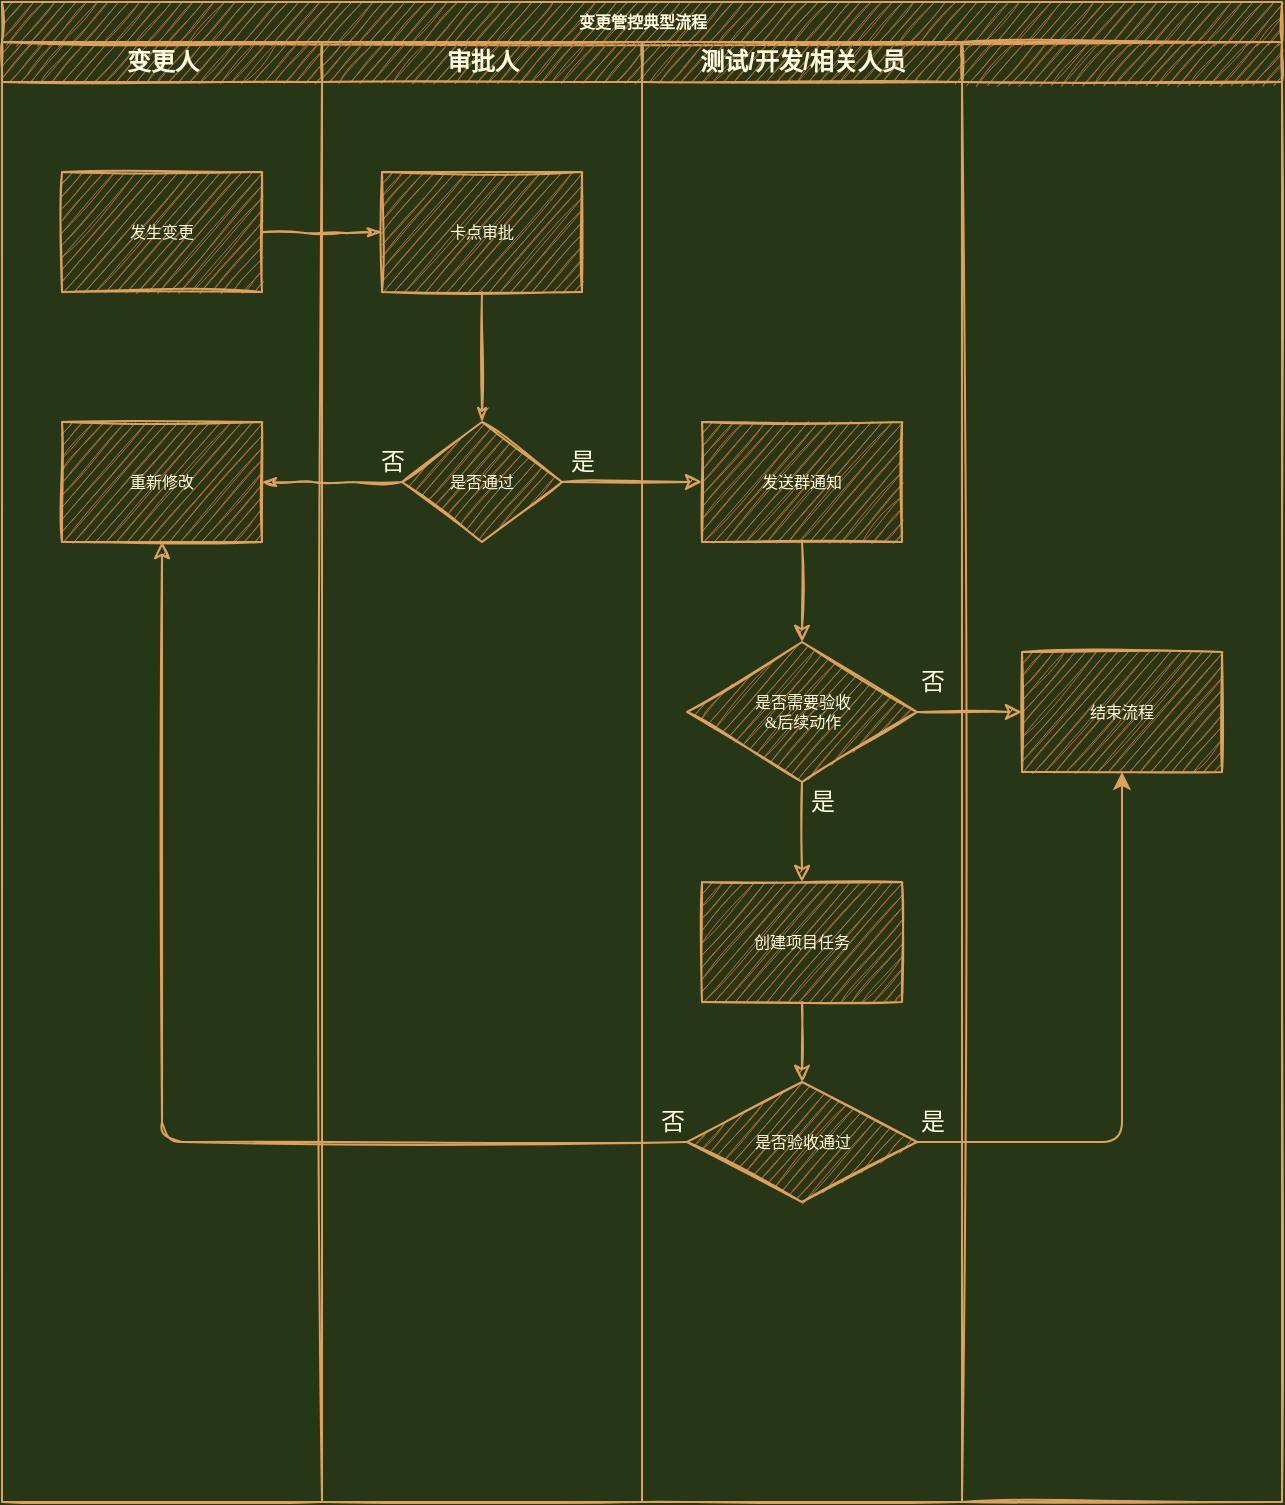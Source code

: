 <mxfile version="14.0.5" type="github">
  <diagram name="Page-1" id="74e2e168-ea6b-b213-b513-2b3c1d86103e">
    <mxGraphModel dx="895" dy="597" grid="1" gridSize="10" guides="1" tooltips="1" connect="1" arrows="1" fold="1" page="1" pageScale="1" pageWidth="1100" pageHeight="850" background="#283618" math="0" shadow="0">
      <root>
        <mxCell id="0" />
        <mxCell id="1" parent="0" />
        <mxCell id="77e6c97f196da883-1" value="变更管控典型流程" style="swimlane;html=1;childLayout=stackLayout;startSize=20;shadow=0;labelBackgroundColor=none;strokeWidth=1;fontFamily=Verdana;fontSize=8;align=center;sketch=1;fillColor=#BC6C25;strokeColor=#DDA15E;fontColor=#FEFAE0;" parent="1" vertex="1">
          <mxGeometry x="70" y="50" width="640" height="750" as="geometry" />
        </mxCell>
        <mxCell id="77e6c97f196da883-2" value="变更人" style="swimlane;html=1;startSize=20;sketch=1;fillColor=#BC6C25;strokeColor=#DDA15E;fontColor=#FEFAE0;" parent="77e6c97f196da883-1" vertex="1">
          <mxGeometry y="20" width="160" height="730" as="geometry" />
        </mxCell>
        <mxCell id="77e6c97f196da883-8" value="发生变更" style="whiteSpace=wrap;html=1;shadow=0;labelBackgroundColor=none;strokeWidth=1;fontFamily=Verdana;fontSize=8;align=center;sketch=1;fillColor=#BC6C25;strokeColor=#DDA15E;fontColor=#FEFAE0;" parent="77e6c97f196da883-2" vertex="1">
          <mxGeometry x="30" y="65" width="100" height="60" as="geometry" />
        </mxCell>
        <mxCell id="QgODK88XC17N-H7tmbe7-3" value="重新修改" style="whiteSpace=wrap;html=1;shadow=0;labelBackgroundColor=none;strokeWidth=1;fontFamily=Verdana;fontSize=8;align=center;sketch=1;fillColor=#BC6C25;strokeColor=#DDA15E;fontColor=#FEFAE0;" vertex="1" parent="77e6c97f196da883-2">
          <mxGeometry x="30" y="190" width="100" height="60" as="geometry" />
        </mxCell>
        <mxCell id="77e6c97f196da883-26" style="edgeStyle=orthogonalEdgeStyle;html=1;labelBackgroundColor=none;startArrow=none;startFill=0;startSize=5;endArrow=classicThin;endFill=1;endSize=5;jettySize=auto;orthogonalLoop=1;strokeWidth=1;fontFamily=Verdana;fontSize=8;sketch=1;strokeColor=#DDA15E;fontColor=#FEFAE0;" parent="77e6c97f196da883-1" target="77e6c97f196da883-11" edge="1">
          <mxGeometry relative="1" as="geometry">
            <mxPoint x="130" y="115" as="sourcePoint" />
          </mxGeometry>
        </mxCell>
        <mxCell id="77e6c97f196da883-3" value="审批人" style="swimlane;html=1;startSize=20;sketch=1;fillColor=#BC6C25;strokeColor=#DDA15E;fontColor=#FEFAE0;" parent="77e6c97f196da883-1" vertex="1">
          <mxGeometry x="160" y="20" width="160" height="730" as="geometry" />
        </mxCell>
        <mxCell id="77e6c97f196da883-11" value="卡点审批" style="whiteSpace=wrap;html=1;shadow=0;labelBackgroundColor=none;strokeWidth=1;fontFamily=Verdana;fontSize=8;align=center;sketch=1;fillColor=#BC6C25;strokeColor=#DDA15E;fontColor=#FEFAE0;" parent="77e6c97f196da883-3" vertex="1">
          <mxGeometry x="30" y="65" width="100" height="60" as="geometry" />
        </mxCell>
        <mxCell id="77e6c97f196da883-27" style="edgeStyle=orthogonalEdgeStyle;html=1;labelBackgroundColor=none;startArrow=none;startFill=0;startSize=5;endArrow=classicThin;endFill=1;endSize=5;jettySize=auto;orthogonalLoop=1;strokeWidth=1;fontFamily=Verdana;fontSize=8;entryX=0.5;entryY=0;entryDx=0;entryDy=0;sketch=1;strokeColor=#DDA15E;fontColor=#FEFAE0;" parent="77e6c97f196da883-3" source="77e6c97f196da883-11" target="QgODK88XC17N-H7tmbe7-1" edge="1">
          <mxGeometry relative="1" as="geometry">
            <Array as="points" />
            <mxPoint x="80" y="390" as="targetPoint" />
          </mxGeometry>
        </mxCell>
        <mxCell id="QgODK88XC17N-H7tmbe7-1" value="是否通过" style="rhombus;whiteSpace=wrap;html=1;shadow=0;labelBackgroundColor=none;strokeWidth=1;fontFamily=Verdana;fontSize=8;align=center;sketch=1;fillColor=#BC6C25;strokeColor=#DDA15E;fontColor=#FEFAE0;" vertex="1" parent="77e6c97f196da883-3">
          <mxGeometry x="40" y="190" width="80" height="60" as="geometry" />
        </mxCell>
        <mxCell id="QgODK88XC17N-H7tmbe7-7" value="是" style="text;html=1;align=center;verticalAlign=middle;resizable=0;points=[];autosize=1;sketch=1;fontColor=#FEFAE0;" vertex="1" parent="77e6c97f196da883-3">
          <mxGeometry x="115" y="200" width="30" height="20" as="geometry" />
        </mxCell>
        <mxCell id="QgODK88XC17N-H7tmbe7-6" value="否" style="text;html=1;align=center;verticalAlign=middle;resizable=0;points=[];autosize=1;sketch=1;fontColor=#FEFAE0;" vertex="1" parent="77e6c97f196da883-3">
          <mxGeometry x="20" y="200" width="30" height="20" as="geometry" />
        </mxCell>
        <mxCell id="77e6c97f196da883-6" value="测试/开发/相关人员" style="swimlane;html=1;startSize=20;sketch=1;fillColor=#BC6C25;strokeColor=#DDA15E;fontColor=#FEFAE0;" parent="77e6c97f196da883-1" vertex="1">
          <mxGeometry x="320" y="20" width="160" height="730" as="geometry" />
        </mxCell>
        <mxCell id="QgODK88XC17N-H7tmbe7-18" style="edgeStyle=orthogonalEdgeStyle;orthogonalLoop=1;jettySize=auto;html=1;exitX=0.5;exitY=1;exitDx=0;exitDy=0;entryX=0.5;entryY=0;entryDx=0;entryDy=0;sketch=1;strokeColor=#DDA15E;fontColor=#FEFAE0;labelBackgroundColor=#283618;" edge="1" parent="77e6c97f196da883-6" source="QgODK88XC17N-H7tmbe7-8" target="QgODK88XC17N-H7tmbe7-16">
          <mxGeometry relative="1" as="geometry" />
        </mxCell>
        <mxCell id="QgODK88XC17N-H7tmbe7-8" value="发送群通知" style="whiteSpace=wrap;html=1;shadow=0;labelBackgroundColor=none;strokeWidth=1;fontFamily=Verdana;fontSize=8;align=center;sketch=1;fillColor=#BC6C25;strokeColor=#DDA15E;fontColor=#FEFAE0;" vertex="1" parent="77e6c97f196da883-6">
          <mxGeometry x="30" y="190" width="100" height="60" as="geometry" />
        </mxCell>
        <mxCell id="QgODK88XC17N-H7tmbe7-33" style="edgeStyle=orthogonalEdgeStyle;orthogonalLoop=1;jettySize=auto;html=1;entryX=0.5;entryY=0;entryDx=0;entryDy=0;sketch=1;strokeColor=#DDA15E;fontColor=#FEFAE0;labelBackgroundColor=#283618;" edge="1" parent="77e6c97f196da883-6" source="QgODK88XC17N-H7tmbe7-15" target="QgODK88XC17N-H7tmbe7-32">
          <mxGeometry relative="1" as="geometry" />
        </mxCell>
        <mxCell id="QgODK88XC17N-H7tmbe7-15" value="创建项目任务" style="whiteSpace=wrap;html=1;shadow=0;labelBackgroundColor=none;strokeWidth=1;fontFamily=Verdana;fontSize=8;align=center;sketch=1;fillColor=#BC6C25;strokeColor=#DDA15E;fontColor=#FEFAE0;" vertex="1" parent="77e6c97f196da883-6">
          <mxGeometry x="30" y="420" width="100" height="60" as="geometry" />
        </mxCell>
        <mxCell id="QgODK88XC17N-H7tmbe7-19" style="edgeStyle=orthogonalEdgeStyle;orthogonalLoop=1;jettySize=auto;html=1;exitX=0.5;exitY=1;exitDx=0;exitDy=0;entryX=0.5;entryY=0;entryDx=0;entryDy=0;sketch=1;strokeColor=#DDA15E;fontColor=#FEFAE0;labelBackgroundColor=#283618;" edge="1" parent="77e6c97f196da883-6" source="QgODK88XC17N-H7tmbe7-16" target="QgODK88XC17N-H7tmbe7-15">
          <mxGeometry relative="1" as="geometry" />
        </mxCell>
        <mxCell id="QgODK88XC17N-H7tmbe7-16" value="是否需要验收&lt;br&gt;&amp;amp;后续动作" style="rhombus;whiteSpace=wrap;html=1;shadow=0;labelBackgroundColor=none;strokeWidth=1;fontFamily=Verdana;fontSize=8;align=center;sketch=1;fillColor=#BC6C25;strokeColor=#DDA15E;fontColor=#FEFAE0;" vertex="1" parent="77e6c97f196da883-6">
          <mxGeometry x="22.5" y="300" width="115" height="70" as="geometry" />
        </mxCell>
        <mxCell id="QgODK88XC17N-H7tmbe7-32" value="是否验收通过" style="rhombus;whiteSpace=wrap;html=1;shadow=0;labelBackgroundColor=none;strokeWidth=1;fontFamily=Verdana;fontSize=8;align=center;sketch=1;fillColor=#BC6C25;strokeColor=#DDA15E;fontColor=#FEFAE0;" vertex="1" parent="77e6c97f196da883-6">
          <mxGeometry x="22.5" y="520" width="115" height="60" as="geometry" />
        </mxCell>
        <mxCell id="QgODK88XC17N-H7tmbe7-37" value="否" style="text;html=1;align=center;verticalAlign=middle;resizable=0;points=[];autosize=1;sketch=1;fontColor=#FEFAE0;" vertex="1" parent="77e6c97f196da883-6">
          <mxGeometry y="530" width="30" height="20" as="geometry" />
        </mxCell>
        <mxCell id="QgODK88XC17N-H7tmbe7-28" value="否" style="text;html=1;align=center;verticalAlign=middle;resizable=0;points=[];autosize=1;sketch=1;fontColor=#FEFAE0;" vertex="1" parent="77e6c97f196da883-6">
          <mxGeometry x="130" y="310" width="30" height="20" as="geometry" />
        </mxCell>
        <mxCell id="QgODK88XC17N-H7tmbe7-40" value="是" style="text;html=1;align=center;verticalAlign=middle;resizable=0;points=[];autosize=1;fontColor=#FEFAE0;" vertex="1" parent="77e6c97f196da883-6">
          <mxGeometry x="130" y="530" width="30" height="20" as="geometry" />
        </mxCell>
        <mxCell id="QgODK88XC17N-H7tmbe7-2" style="edgeStyle=orthogonalEdgeStyle;html=1;labelBackgroundColor=none;startArrow=none;startFill=0;startSize=5;endArrow=classicThin;endFill=1;endSize=5;jettySize=auto;orthogonalLoop=1;strokeWidth=1;fontFamily=Verdana;fontSize=8;exitX=0;exitY=0.5;exitDx=0;exitDy=0;sketch=1;strokeColor=#DDA15E;fontColor=#FEFAE0;" edge="1" parent="77e6c97f196da883-1" source="QgODK88XC17N-H7tmbe7-1">
          <mxGeometry relative="1" as="geometry">
            <Array as="points" />
            <mxPoint x="120" y="155" as="sourcePoint" />
            <mxPoint x="130" y="240" as="targetPoint" />
          </mxGeometry>
        </mxCell>
        <mxCell id="QgODK88XC17N-H7tmbe7-21" value="" style="swimlane;html=1;startSize=20;sketch=1;fillColor=#BC6C25;strokeColor=#DDA15E;fontColor=#FEFAE0;" vertex="1" parent="77e6c97f196da883-1">
          <mxGeometry x="480" y="20" width="160" height="730" as="geometry" />
        </mxCell>
        <mxCell id="QgODK88XC17N-H7tmbe7-20" value="结束流程" style="whiteSpace=wrap;html=1;shadow=0;labelBackgroundColor=none;strokeWidth=1;fontFamily=Verdana;fontSize=8;align=center;sketch=1;fillColor=#BC6C25;strokeColor=#DDA15E;fontColor=#FEFAE0;" vertex="1" parent="QgODK88XC17N-H7tmbe7-21">
          <mxGeometry x="30" y="305" width="100" height="60" as="geometry" />
        </mxCell>
        <mxCell id="QgODK88XC17N-H7tmbe7-27" style="edgeStyle=orthogonalEdgeStyle;orthogonalLoop=1;jettySize=auto;html=1;entryX=0;entryY=0.5;entryDx=0;entryDy=0;sketch=1;strokeColor=#DDA15E;fontColor=#FEFAE0;labelBackgroundColor=#283618;" edge="1" parent="77e6c97f196da883-1" source="QgODK88XC17N-H7tmbe7-16" target="QgODK88XC17N-H7tmbe7-20">
          <mxGeometry relative="1" as="geometry" />
        </mxCell>
        <mxCell id="QgODK88XC17N-H7tmbe7-5" style="edgeStyle=orthogonalEdgeStyle;orthogonalLoop=1;jettySize=auto;html=1;exitX=1;exitY=0.5;exitDx=0;exitDy=0;entryX=0;entryY=0.5;entryDx=0;entryDy=0;entryPerimeter=0;sketch=1;strokeColor=#DDA15E;fontColor=#FEFAE0;labelBackgroundColor=#283618;" edge="1" parent="77e6c97f196da883-1" source="QgODK88XC17N-H7tmbe7-1" target="QgODK88XC17N-H7tmbe7-8">
          <mxGeometry relative="1" as="geometry">
            <mxPoint x="350" y="230" as="targetPoint" />
          </mxGeometry>
        </mxCell>
        <mxCell id="QgODK88XC17N-H7tmbe7-35" style="edgeStyle=orthogonalEdgeStyle;orthogonalLoop=1;jettySize=auto;html=1;entryX=0.5;entryY=1;entryDx=0;entryDy=0;sketch=1;strokeColor=#DDA15E;fontColor=#FEFAE0;labelBackgroundColor=#283618;" edge="1" parent="77e6c97f196da883-1" source="QgODK88XC17N-H7tmbe7-32" target="QgODK88XC17N-H7tmbe7-3">
          <mxGeometry relative="1" as="geometry" />
        </mxCell>
        <mxCell id="QgODK88XC17N-H7tmbe7-39" style="edgeStyle=orthogonalEdgeStyle;curved=0;rounded=1;sketch=0;orthogonalLoop=1;jettySize=auto;html=1;exitX=1;exitY=0.5;exitDx=0;exitDy=0;entryX=0.5;entryY=1;entryDx=0;entryDy=0;strokeColor=#DDA15E;fillColor=#BC6C25;fontColor=#FEFAE0;" edge="1" parent="77e6c97f196da883-1" source="QgODK88XC17N-H7tmbe7-32" target="QgODK88XC17N-H7tmbe7-20">
          <mxGeometry relative="1" as="geometry" />
        </mxCell>
        <mxCell id="QgODK88XC17N-H7tmbe7-29" value="是" style="text;html=1;align=center;verticalAlign=middle;resizable=0;points=[];autosize=1;sketch=1;fontColor=#FEFAE0;" vertex="1" parent="1">
          <mxGeometry x="465" y="440" width="30" height="20" as="geometry" />
        </mxCell>
      </root>
    </mxGraphModel>
  </diagram>
</mxfile>
